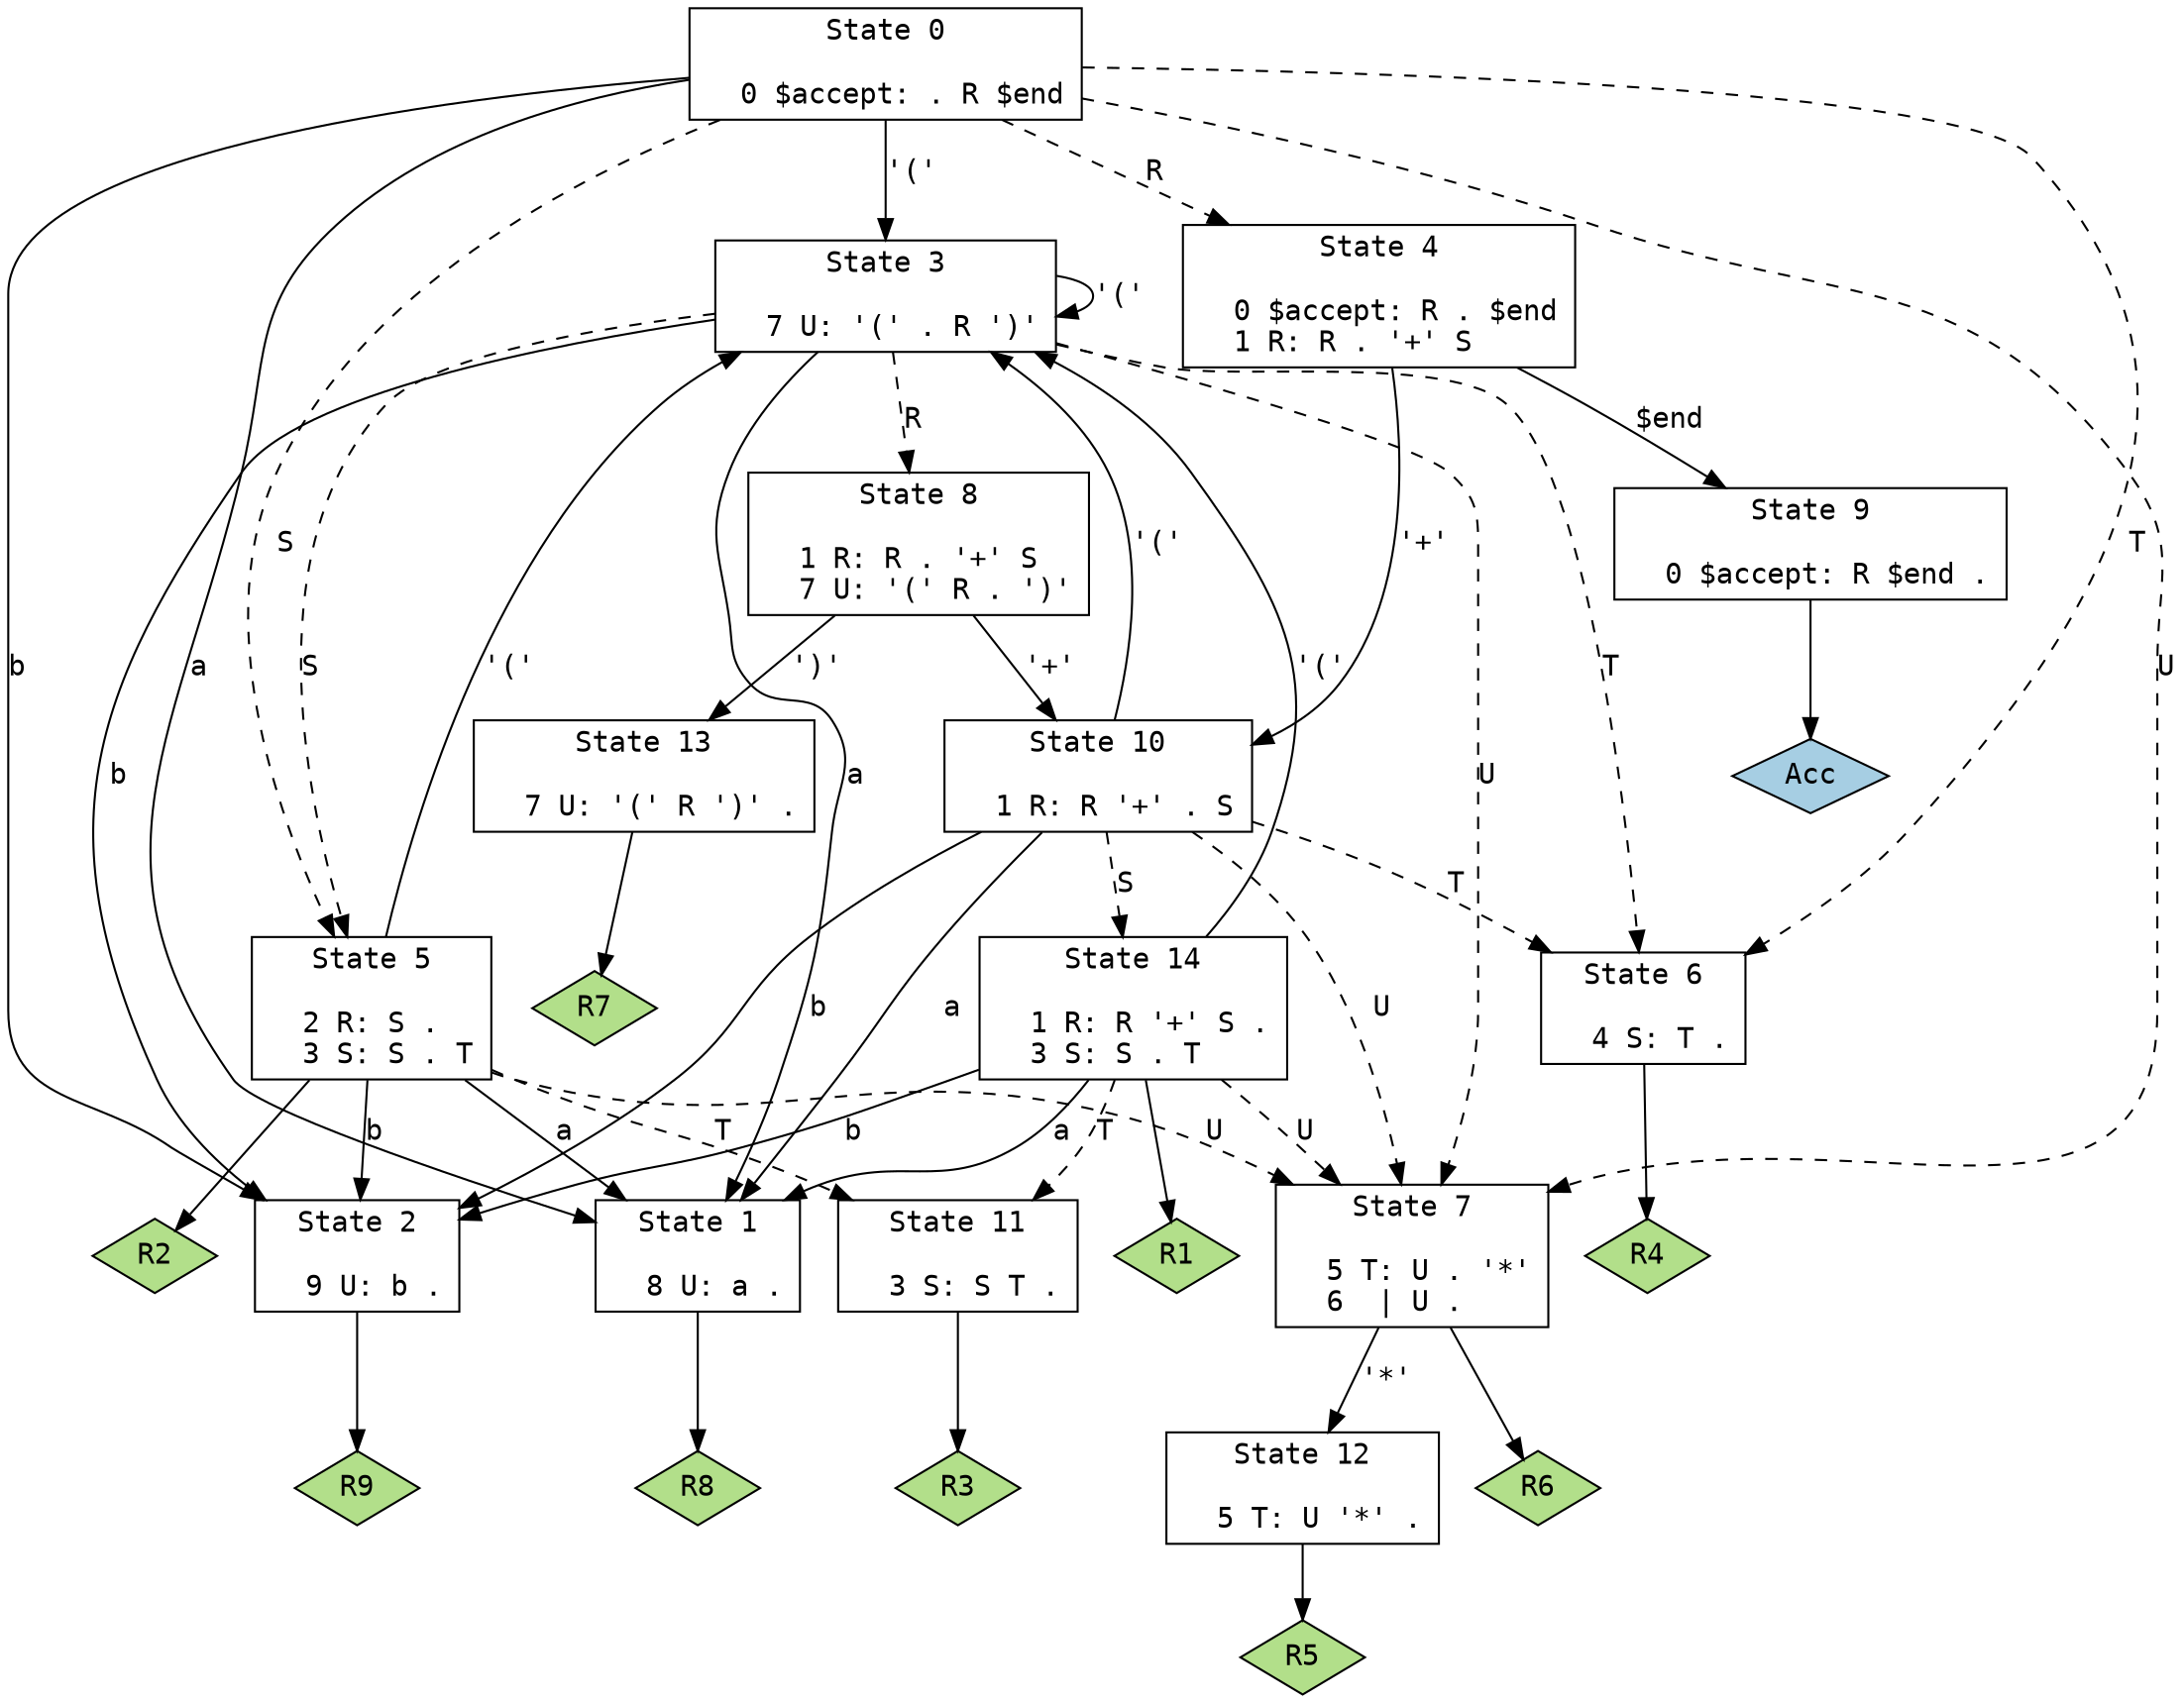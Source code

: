 // Generated by GNU Bison 3.0.4.
// Report bugs to <bug-bison@gnu.org>.
// Home page: <http://www.gnu.org/software/bison/>.

digraph "espressioni_5.y"
{
  node [fontname = courier, shape = box, colorscheme = paired6]
  edge [fontname = courier]

  0 [label="State 0\n\l  0 $accept: . R $end\l"]
  0 -> 1 [style=solid label="a"]
  0 -> 2 [style=solid label="b"]
  0 -> 3 [style=solid label="'('"]
  0 -> 4 [style=dashed label="R"]
  0 -> 5 [style=dashed label="S"]
  0 -> 6 [style=dashed label="T"]
  0 -> 7 [style=dashed label="U"]
  1 [label="State 1\n\l  8 U: a .\l"]
  1 -> "1R8" [style=solid]
 "1R8" [label="R8", fillcolor=3, shape=diamond, style=filled]
  2 [label="State 2\n\l  9 U: b .\l"]
  2 -> "2R9" [style=solid]
 "2R9" [label="R9", fillcolor=3, shape=diamond, style=filled]
  3 [label="State 3\n\l  7 U: '(' . R ')'\l"]
  3 -> 1 [style=solid label="a"]
  3 -> 2 [style=solid label="b"]
  3 -> 3 [style=solid label="'('"]
  3 -> 8 [style=dashed label="R"]
  3 -> 5 [style=dashed label="S"]
  3 -> 6 [style=dashed label="T"]
  3 -> 7 [style=dashed label="U"]
  4 [label="State 4\n\l  0 $accept: R . $end\l  1 R: R . '+' S\l"]
  4 -> 9 [style=solid label="$end"]
  4 -> 10 [style=solid label="'+'"]
  5 [label="State 5\n\l  2 R: S .\l  3 S: S . T\l"]
  5 -> 1 [style=solid label="a"]
  5 -> 2 [style=solid label="b"]
  5 -> 3 [style=solid label="'('"]
  5 -> 11 [style=dashed label="T"]
  5 -> 7 [style=dashed label="U"]
  5 -> "5R2" [style=solid]
 "5R2" [label="R2", fillcolor=3, shape=diamond, style=filled]
  6 [label="State 6\n\l  4 S: T .\l"]
  6 -> "6R4" [style=solid]
 "6R4" [label="R4", fillcolor=3, shape=diamond, style=filled]
  7 [label="State 7\n\l  5 T: U . '*'\l  6  | U .\l"]
  7 -> 12 [style=solid label="'*'"]
  7 -> "7R6" [style=solid]
 "7R6" [label="R6", fillcolor=3, shape=diamond, style=filled]
  8 [label="State 8\n\l  1 R: R . '+' S\l  7 U: '(' R . ')'\l"]
  8 -> 10 [style=solid label="'+'"]
  8 -> 13 [style=solid label="')'"]
  9 [label="State 9\n\l  0 $accept: R $end .\l"]
  9 -> "9R0" [style=solid]
 "9R0" [label="Acc", fillcolor=1, shape=diamond, style=filled]
  10 [label="State 10\n\l  1 R: R '+' . S\l"]
  10 -> 1 [style=solid label="a"]
  10 -> 2 [style=solid label="b"]
  10 -> 3 [style=solid label="'('"]
  10 -> 14 [style=dashed label="S"]
  10 -> 6 [style=dashed label="T"]
  10 -> 7 [style=dashed label="U"]
  11 [label="State 11\n\l  3 S: S T .\l"]
  11 -> "11R3" [style=solid]
 "11R3" [label="R3", fillcolor=3, shape=diamond, style=filled]
  12 [label="State 12\n\l  5 T: U '*' .\l"]
  12 -> "12R5" [style=solid]
 "12R5" [label="R5", fillcolor=3, shape=diamond, style=filled]
  13 [label="State 13\n\l  7 U: '(' R ')' .\l"]
  13 -> "13R7" [style=solid]
 "13R7" [label="R7", fillcolor=3, shape=diamond, style=filled]
  14 [label="State 14\n\l  1 R: R '+' S .\l  3 S: S . T\l"]
  14 -> 1 [style=solid label="a"]
  14 -> 2 [style=solid label="b"]
  14 -> 3 [style=solid label="'('"]
  14 -> 11 [style=dashed label="T"]
  14 -> 7 [style=dashed label="U"]
  14 -> "14R1" [style=solid]
 "14R1" [label="R1", fillcolor=3, shape=diamond, style=filled]
}
